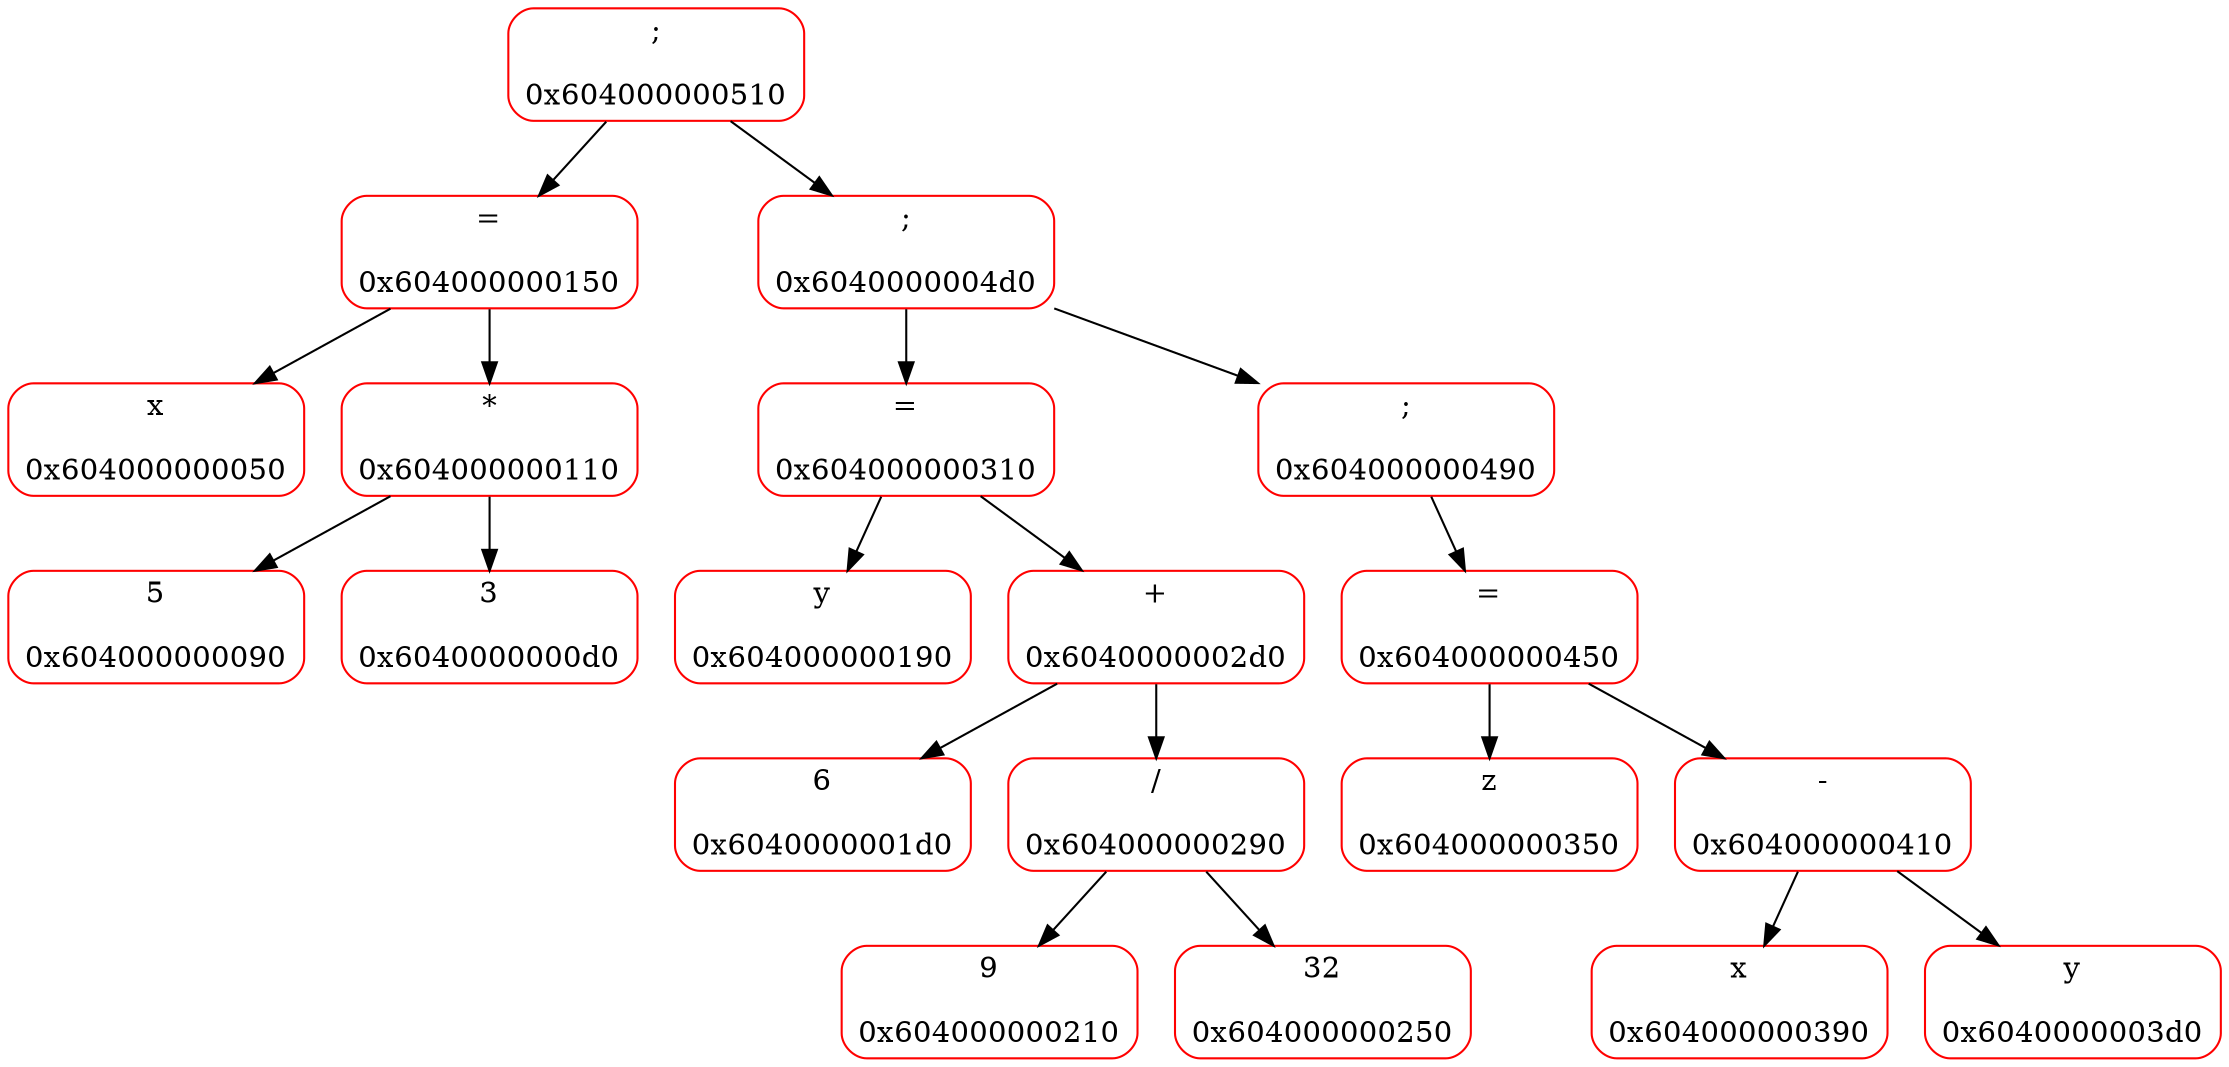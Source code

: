 digraph G
{
rankdir=TB;
node[color="red"shape="rectangle",style="rounded"];
" ; 

0x604000000510"->" = 

0x604000000150"->" x 

0x604000000050";
" = 

0x604000000150"->" * 

0x604000000110"->" 5 

0x604000000090";
" * 

0x604000000110"->" 3 

0x6040000000d0";
" ; 

0x604000000510"->" ; 

0x6040000004d0"->" = 

0x604000000310"->" y 

0x604000000190";
" = 

0x604000000310"->" + 

0x6040000002d0"->" 6 

0x6040000001d0";
" + 

0x6040000002d0"->" / 

0x604000000290"->" 9 

0x604000000210";
" / 

0x604000000290"->" 32 

0x604000000250";
" ; 

0x6040000004d0"->" ; 

0x604000000490"->" = 

0x604000000450"->" z 

0x604000000350";
" = 

0x604000000450"->" - 

0x604000000410"->" x 

0x604000000390";
" - 

0x604000000410"->" y 

0x6040000003d0";
" ; 

0x604000000490"} 